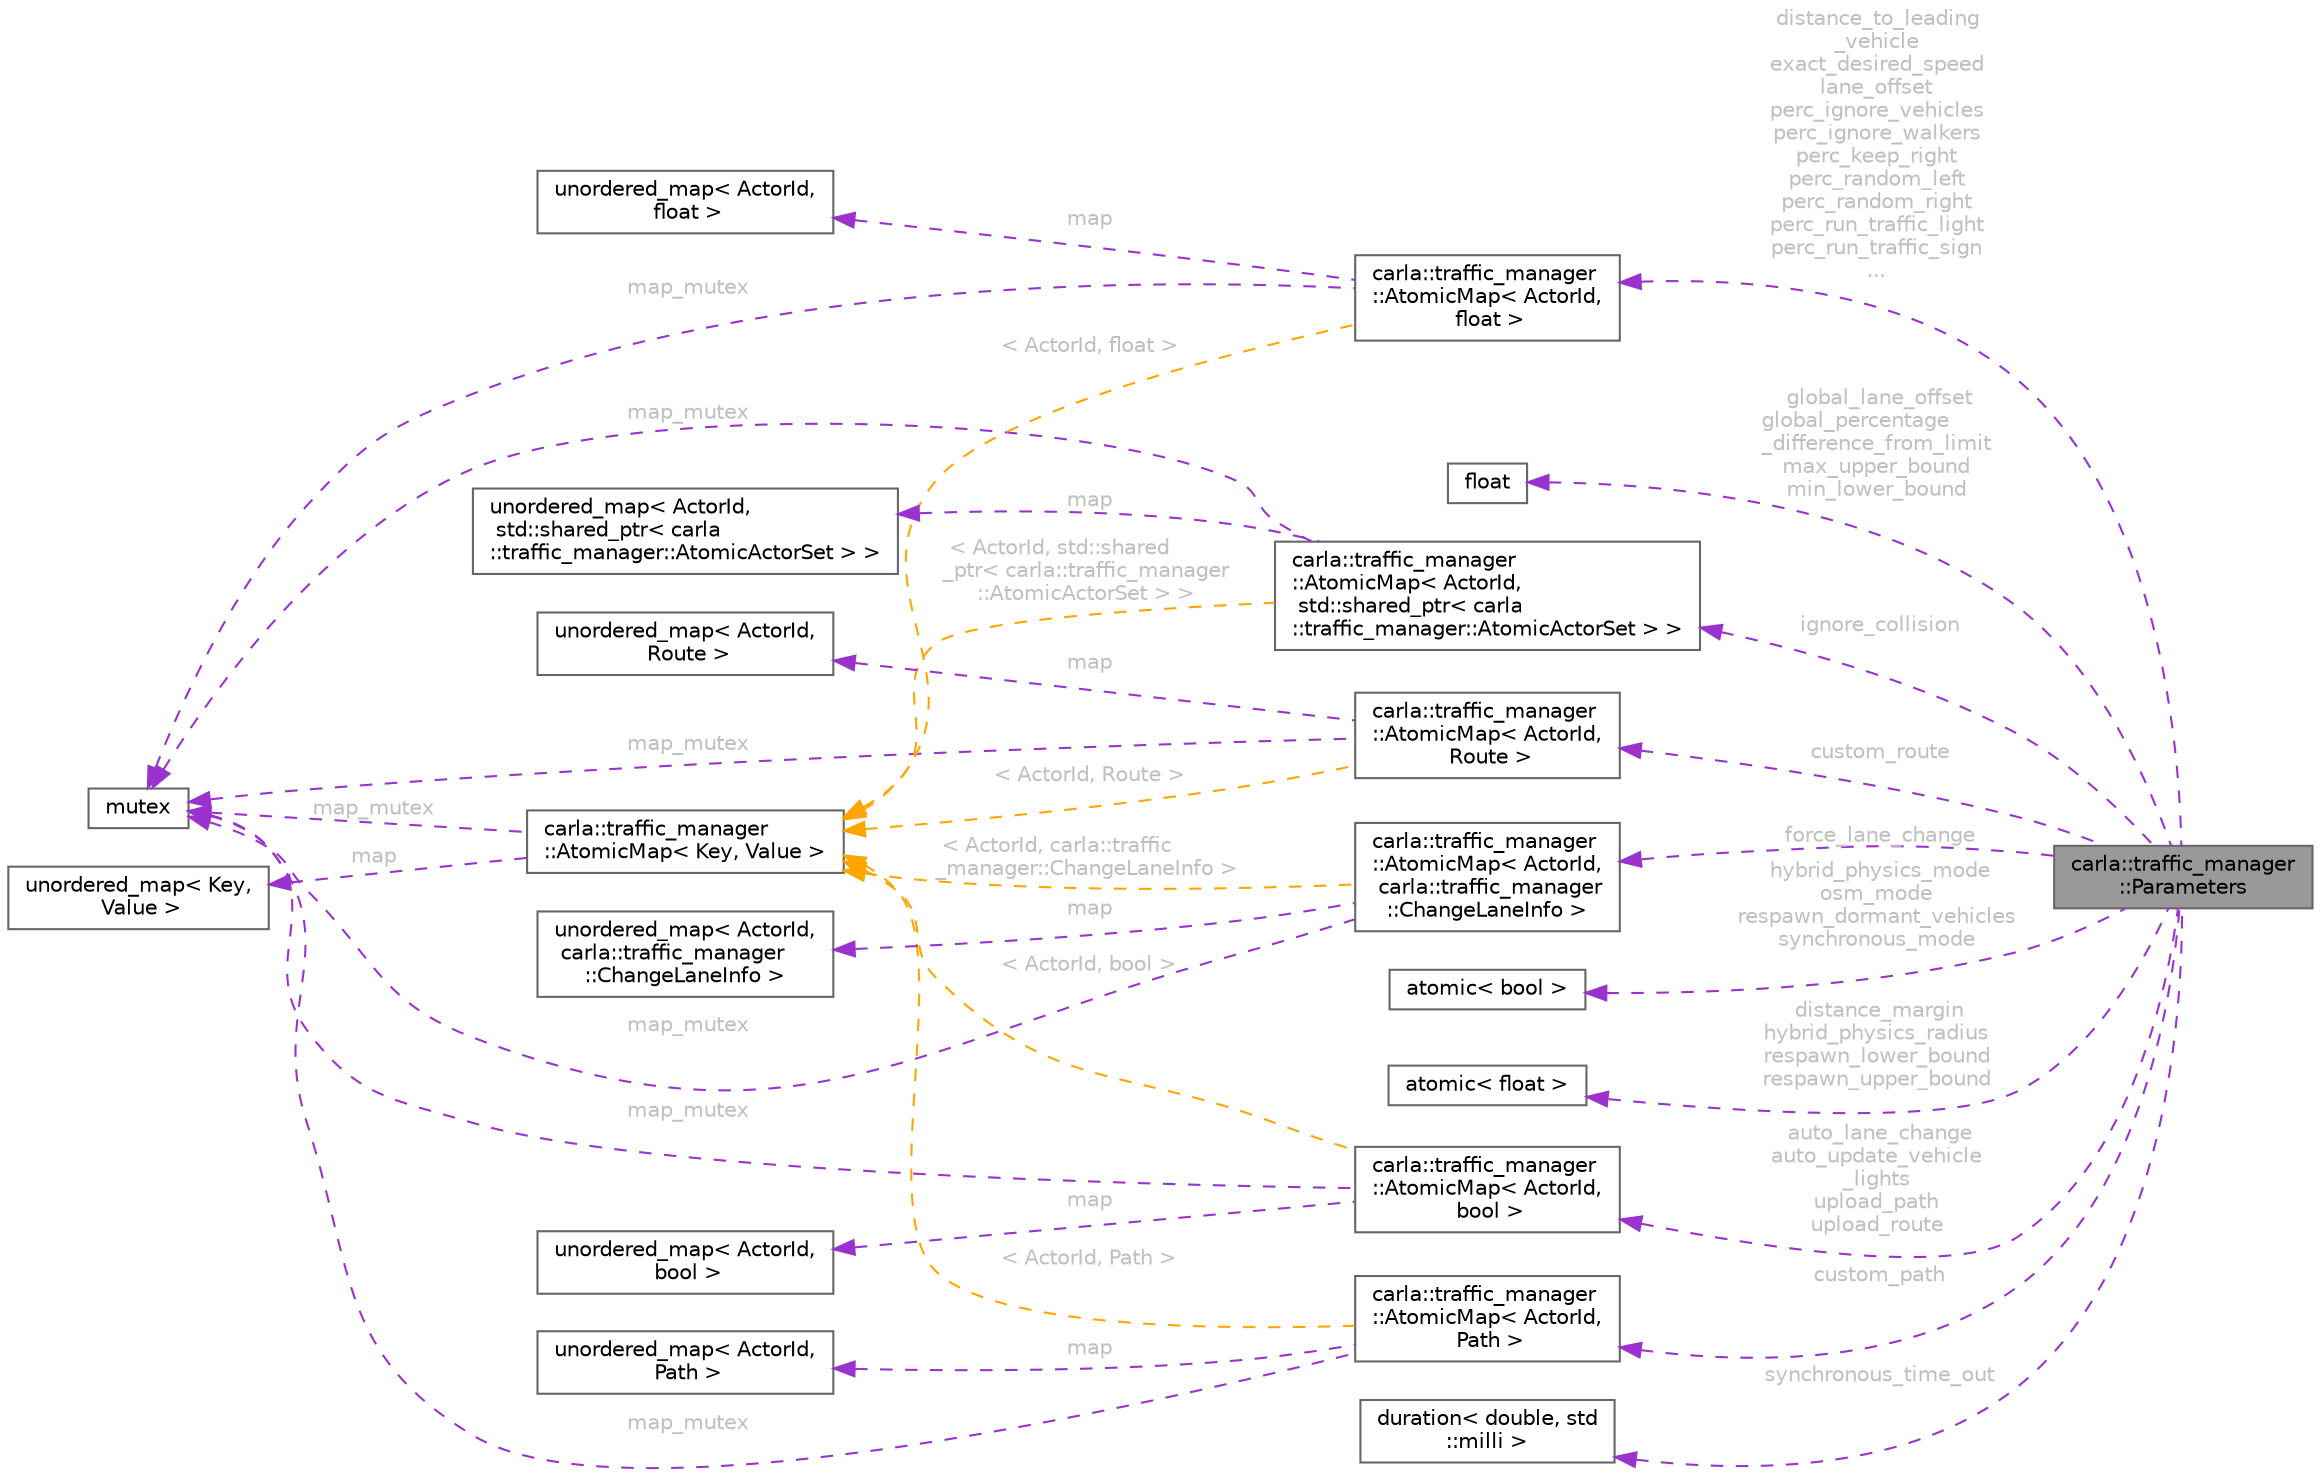 digraph "carla::traffic_manager::Parameters"
{
 // INTERACTIVE_SVG=YES
 // LATEX_PDF_SIZE
  bgcolor="transparent";
  edge [fontname=Helvetica,fontsize=10,labelfontname=Helvetica,labelfontsize=10];
  node [fontname=Helvetica,fontsize=10,shape=box,height=0.2,width=0.4];
  rankdir="LR";
  Node1 [id="Node000001",label="carla::traffic_manager\l::Parameters",height=0.2,width=0.4,color="gray40", fillcolor="grey60", style="filled", fontcolor="black",tooltip=" "];
  Node2 -> Node1 [id="edge1_Node000001_Node000002",dir="back",color="darkorchid3",style="dashed",tooltip=" ",label=" distance_to_leading\l_vehicle\nexact_desired_speed\nlane_offset\nperc_ignore_vehicles\nperc_ignore_walkers\nperc_keep_right\nperc_random_left\nperc_random_right\nperc_run_traffic_light\nperc_run_traffic_sign\n...",fontcolor="grey" ];
  Node2 [id="Node000002",label="carla::traffic_manager\l::AtomicMap\< ActorId,\l float \>",height=0.2,width=0.4,color="gray40", fillcolor="white", style="filled",URL="$d7/d02/classcarla_1_1traffic__manager_1_1AtomicMap.html",tooltip=" "];
  Node3 -> Node2 [id="edge2_Node000002_Node000003",dir="back",color="darkorchid3",style="dashed",tooltip=" ",label=" map_mutex",fontcolor="grey" ];
  Node3 [id="Node000003",label="mutex",height=0.2,width=0.4,color="gray40", fillcolor="white", style="filled",tooltip=" "];
  Node4 -> Node2 [id="edge3_Node000002_Node000004",dir="back",color="darkorchid3",style="dashed",tooltip=" ",label=" map",fontcolor="grey" ];
  Node4 [id="Node000004",label="unordered_map\< ActorId,\l float \>",height=0.2,width=0.4,color="gray40", fillcolor="white", style="filled",tooltip=" "];
  Node5 -> Node2 [id="edge4_Node000002_Node000005",dir="back",color="orange",style="dashed",tooltip=" ",label=" \< ActorId, float \>",fontcolor="grey" ];
  Node5 [id="Node000005",label="carla::traffic_manager\l::AtomicMap\< Key, Value \>",height=0.2,width=0.4,color="gray40", fillcolor="white", style="filled",URL="$d7/d02/classcarla_1_1traffic__manager_1_1AtomicMap.html",tooltip=" "];
  Node3 -> Node5 [id="edge5_Node000005_Node000003",dir="back",color="darkorchid3",style="dashed",tooltip=" ",label=" map_mutex",fontcolor="grey" ];
  Node6 -> Node5 [id="edge6_Node000005_Node000006",dir="back",color="darkorchid3",style="dashed",tooltip=" ",label=" map",fontcolor="grey" ];
  Node6 [id="Node000006",label="unordered_map\< Key,\l Value \>",height=0.2,width=0.4,color="gray40", fillcolor="white", style="filled",tooltip=" "];
  Node7 -> Node1 [id="edge7_Node000001_Node000007",dir="back",color="darkorchid3",style="dashed",tooltip=" ",label=" global_lane_offset\nglobal_percentage\l_difference_from_limit\nmax_upper_bound\nmin_lower_bound",fontcolor="grey" ];
  Node7 [id="Node000007",label="float",height=0.2,width=0.4,color="gray40", fillcolor="white", style="filled",tooltip=" "];
  Node8 -> Node1 [id="edge8_Node000001_Node000008",dir="back",color="darkorchid3",style="dashed",tooltip=" ",label=" ignore_collision",fontcolor="grey" ];
  Node8 [id="Node000008",label="carla::traffic_manager\l::AtomicMap\< ActorId,\l std::shared_ptr\< carla\l::traffic_manager::AtomicActorSet \> \>",height=0.2,width=0.4,color="gray40", fillcolor="white", style="filled",URL="$d7/d02/classcarla_1_1traffic__manager_1_1AtomicMap.html",tooltip=" "];
  Node3 -> Node8 [id="edge9_Node000008_Node000003",dir="back",color="darkorchid3",style="dashed",tooltip=" ",label=" map_mutex",fontcolor="grey" ];
  Node9 -> Node8 [id="edge10_Node000008_Node000009",dir="back",color="darkorchid3",style="dashed",tooltip=" ",label=" map",fontcolor="grey" ];
  Node9 [id="Node000009",label="unordered_map\< ActorId,\l std::shared_ptr\< carla\l::traffic_manager::AtomicActorSet \> \>",height=0.2,width=0.4,color="gray40", fillcolor="white", style="filled",URL="$de/d32/classstd_1_1unordered__map_3_01ActorId_00_01std_1_1shared__ptr_3_01carla_1_1traffic__manager_1_1AtomicActorSet_01_4_01_4.html",tooltip=" "];
  Node5 -> Node8 [id="edge11_Node000008_Node000005",dir="back",color="orange",style="dashed",tooltip=" ",label=" \< ActorId, std::shared\l_ptr\< carla::traffic_manager\l::AtomicActorSet \> \>",fontcolor="grey" ];
  Node10 -> Node1 [id="edge12_Node000001_Node000010",dir="back",color="darkorchid3",style="dashed",tooltip=" ",label=" force_lane_change",fontcolor="grey" ];
  Node10 [id="Node000010",label="carla::traffic_manager\l::AtomicMap\< ActorId,\l carla::traffic_manager\l::ChangeLaneInfo \>",height=0.2,width=0.4,color="gray40", fillcolor="white", style="filled",URL="$d7/d02/classcarla_1_1traffic__manager_1_1AtomicMap.html",tooltip=" "];
  Node3 -> Node10 [id="edge13_Node000010_Node000003",dir="back",color="darkorchid3",style="dashed",tooltip=" ",label=" map_mutex",fontcolor="grey" ];
  Node11 -> Node10 [id="edge14_Node000010_Node000011",dir="back",color="darkorchid3",style="dashed",tooltip=" ",label=" map",fontcolor="grey" ];
  Node11 [id="Node000011",label="unordered_map\< ActorId,\l carla::traffic_manager\l::ChangeLaneInfo \>",height=0.2,width=0.4,color="gray40", fillcolor="white", style="filled",URL="$d0/d56/classstd_1_1unordered__map_3_01ActorId_00_01carla_1_1traffic__manager_1_1ChangeLaneInfo_01_4.html",tooltip=" "];
  Node5 -> Node10 [id="edge15_Node000010_Node000005",dir="back",color="orange",style="dashed",tooltip=" ",label=" \< ActorId, carla::traffic\l_manager::ChangeLaneInfo \>",fontcolor="grey" ];
  Node12 -> Node1 [id="edge16_Node000001_Node000012",dir="back",color="darkorchid3",style="dashed",tooltip=" ",label=" auto_lane_change\nauto_update_vehicle\l_lights\nupload_path\nupload_route",fontcolor="grey" ];
  Node12 [id="Node000012",label="carla::traffic_manager\l::AtomicMap\< ActorId,\l bool \>",height=0.2,width=0.4,color="gray40", fillcolor="white", style="filled",URL="$d7/d02/classcarla_1_1traffic__manager_1_1AtomicMap.html",tooltip=" "];
  Node3 -> Node12 [id="edge17_Node000012_Node000003",dir="back",color="darkorchid3",style="dashed",tooltip=" ",label=" map_mutex",fontcolor="grey" ];
  Node13 -> Node12 [id="edge18_Node000012_Node000013",dir="back",color="darkorchid3",style="dashed",tooltip=" ",label=" map",fontcolor="grey" ];
  Node13 [id="Node000013",label="unordered_map\< ActorId,\l bool \>",height=0.2,width=0.4,color="gray40", fillcolor="white", style="filled",tooltip=" "];
  Node5 -> Node12 [id="edge19_Node000012_Node000005",dir="back",color="orange",style="dashed",tooltip=" ",label=" \< ActorId, bool \>",fontcolor="grey" ];
  Node14 -> Node1 [id="edge20_Node000001_Node000014",dir="back",color="darkorchid3",style="dashed",tooltip=" ",label=" hybrid_physics_mode\nosm_mode\nrespawn_dormant_vehicles\nsynchronous_mode",fontcolor="grey" ];
  Node14 [id="Node000014",label="atomic\< bool \>",height=0.2,width=0.4,color="gray40", fillcolor="white", style="filled",tooltip=" "];
  Node15 -> Node1 [id="edge21_Node000001_Node000015",dir="back",color="darkorchid3",style="dashed",tooltip=" ",label=" distance_margin\nhybrid_physics_radius\nrespawn_lower_bound\nrespawn_upper_bound",fontcolor="grey" ];
  Node15 [id="Node000015",label="atomic\< float \>",height=0.2,width=0.4,color="gray40", fillcolor="white", style="filled",tooltip=" "];
  Node16 -> Node1 [id="edge22_Node000001_Node000016",dir="back",color="darkorchid3",style="dashed",tooltip=" ",label=" custom_path",fontcolor="grey" ];
  Node16 [id="Node000016",label="carla::traffic_manager\l::AtomicMap\< ActorId,\l Path \>",height=0.2,width=0.4,color="gray40", fillcolor="white", style="filled",URL="$d7/d02/classcarla_1_1traffic__manager_1_1AtomicMap.html",tooltip=" "];
  Node3 -> Node16 [id="edge23_Node000016_Node000003",dir="back",color="darkorchid3",style="dashed",tooltip=" ",label=" map_mutex",fontcolor="grey" ];
  Node17 -> Node16 [id="edge24_Node000016_Node000017",dir="back",color="darkorchid3",style="dashed",tooltip=" ",label=" map",fontcolor="grey" ];
  Node17 [id="Node000017",label="unordered_map\< ActorId,\l Path \>",height=0.2,width=0.4,color="gray40", fillcolor="white", style="filled",URL="$d8/d9c/classstd_1_1unordered__map_3_01ActorId_00_01Path_01_4.html",tooltip=" "];
  Node5 -> Node16 [id="edge25_Node000016_Node000005",dir="back",color="orange",style="dashed",tooltip=" ",label=" \< ActorId, Path \>",fontcolor="grey" ];
  Node18 -> Node1 [id="edge26_Node000001_Node000018",dir="back",color="darkorchid3",style="dashed",tooltip=" ",label=" custom_route",fontcolor="grey" ];
  Node18 [id="Node000018",label="carla::traffic_manager\l::AtomicMap\< ActorId,\l Route \>",height=0.2,width=0.4,color="gray40", fillcolor="white", style="filled",URL="$d7/d02/classcarla_1_1traffic__manager_1_1AtomicMap.html",tooltip=" "];
  Node3 -> Node18 [id="edge27_Node000018_Node000003",dir="back",color="darkorchid3",style="dashed",tooltip=" ",label=" map_mutex",fontcolor="grey" ];
  Node19 -> Node18 [id="edge28_Node000018_Node000019",dir="back",color="darkorchid3",style="dashed",tooltip=" ",label=" map",fontcolor="grey" ];
  Node19 [id="Node000019",label="unordered_map\< ActorId,\l Route \>",height=0.2,width=0.4,color="gray40", fillcolor="white", style="filled",URL="$df/d73/classstd_1_1unordered__map_3_01ActorId_00_01Route_01_4.html",tooltip=" "];
  Node5 -> Node18 [id="edge29_Node000018_Node000005",dir="back",color="orange",style="dashed",tooltip=" ",label=" \< ActorId, Route \>",fontcolor="grey" ];
  Node20 -> Node1 [id="edge30_Node000001_Node000020",dir="back",color="darkorchid3",style="dashed",tooltip=" ",label=" synchronous_time_out",fontcolor="grey" ];
  Node20 [id="Node000020",label="duration\< double, std\l::milli \>",height=0.2,width=0.4,color="gray40", fillcolor="white", style="filled",tooltip=" "];
}

